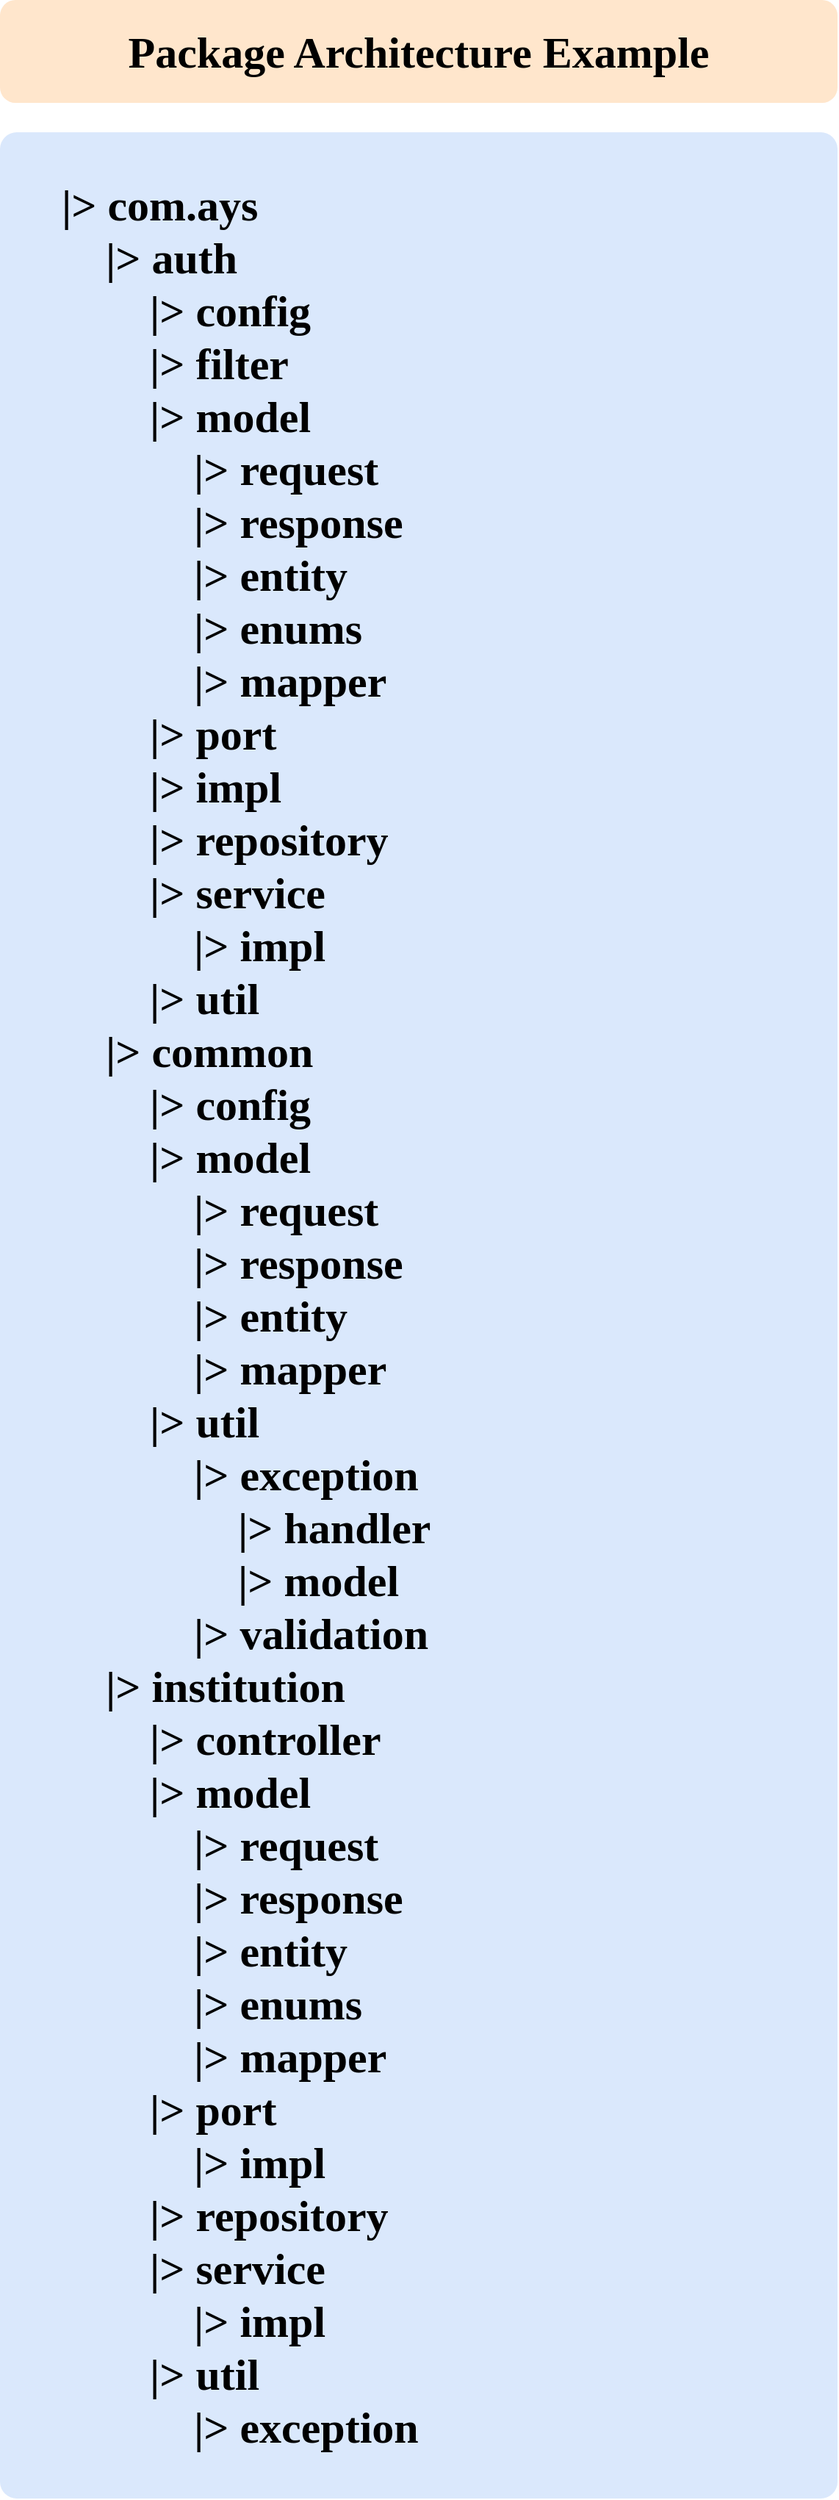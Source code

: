 <mxfile version="21.7.5" type="device">
  <diagram id="oAja92aLtV8-nm4wyNuC" name="Page-1">
    <mxGraphModel dx="464" dy="1947" grid="1" gridSize="10" guides="1" tooltips="1" connect="1" arrows="1" fold="1" page="1" pageScale="1" pageWidth="850" pageHeight="1100" math="0" shadow="0">
      <root>
        <mxCell id="0" />
        <mxCell id="1" parent="0" />
        <mxCell id="15ai8COhKtAot5R4Fir9-45" value="Package Architecture Example" style="rounded=1;whiteSpace=wrap;html=1;fontSize=30;fillColor=#ffe6cc;strokeColor=none;fontFamily=SF Mono;fontStyle=1" parent="1" vertex="1">
          <mxGeometry x="1510" y="-30" width="570" height="70" as="geometry" />
        </mxCell>
        <mxCell id="15ai8COhKtAot5R4Fir9-53" value="&lt;blockquote style=&quot;margin: 0 0 0 40px ; border: none ; padding: 0px&quot;&gt;&lt;div&gt;&lt;b&gt;|&amp;gt; com.ays&lt;/b&gt;&lt;/div&gt;&lt;div&gt;&lt;b&gt;&amp;nbsp; &amp;nbsp; |&amp;gt; auth&lt;/b&gt;&lt;/div&gt;&lt;div&gt;&lt;b&gt;&amp;nbsp; &amp;nbsp; &amp;nbsp; &amp;nbsp; |&amp;gt; config&lt;/b&gt;&lt;/div&gt;&lt;div&gt;&lt;b&gt;&amp;nbsp; &amp;nbsp; &amp;nbsp; &amp;nbsp; |&amp;gt; filter&lt;/b&gt;&lt;/div&gt;&lt;div&gt;&lt;div style=&quot;border-color: var(--border-color);&quot;&gt;&lt;b style=&quot;border-color: var(--border-color);&quot;&gt;&amp;nbsp; &amp;nbsp; &amp;nbsp; &amp;nbsp; |&amp;gt; model&lt;/b&gt;&lt;/div&gt;&lt;div style=&quot;border-color: var(--border-color);&quot;&gt;&lt;b style=&quot;border-color: var(--border-color);&quot;&gt;&amp;nbsp; &amp;nbsp; &amp;nbsp; &amp;nbsp; &amp;nbsp; &amp;nbsp; |&amp;gt; request&lt;/b&gt;&lt;/div&gt;&lt;div style=&quot;border-color: var(--border-color);&quot;&gt;&lt;b style=&quot;border-color: var(--border-color);&quot;&gt;&amp;nbsp; &amp;nbsp; &amp;nbsp; &amp;nbsp; &amp;nbsp; &amp;nbsp; |&amp;gt; response&lt;/b&gt;&lt;/div&gt;&lt;div style=&quot;border-color: var(--border-color);&quot;&gt;&lt;b style=&quot;border-color: var(--border-color);&quot;&gt;&amp;nbsp; &amp;nbsp; &amp;nbsp; &amp;nbsp; &amp;nbsp; &amp;nbsp; |&amp;gt; entity&lt;/b&gt;&lt;/div&gt;&lt;div style=&quot;border-color: var(--border-color);&quot;&gt;&lt;b style=&quot;border-color: var(--border-color);&quot;&gt;&amp;nbsp; &amp;nbsp; &amp;nbsp; &amp;nbsp; &amp;nbsp; &amp;nbsp; |&amp;gt; enums&lt;/b&gt;&lt;/div&gt;&lt;div style=&quot;border-color: var(--border-color);&quot;&gt;&lt;b style=&quot;border-color: var(--border-color);&quot;&gt;&amp;nbsp; &amp;nbsp; &amp;nbsp; &amp;nbsp; &amp;nbsp; &amp;nbsp; |&amp;gt; mapper&lt;/b&gt;&lt;/div&gt;&lt;/div&gt;&lt;div style=&quot;border-color: var(--border-color);&quot;&gt;&lt;b style=&quot;border-color: var(--border-color);&quot;&gt;&lt;b style=&quot;border-color: var(--border-color);&quot;&gt;&amp;nbsp; &amp;nbsp; &amp;nbsp; &amp;nbsp; |&amp;gt; port&lt;/b&gt;&lt;br style=&quot;border-color: var(--border-color);&quot;&gt;&lt;/b&gt;&lt;/div&gt;&lt;div style=&quot;border-color: var(--border-color);&quot;&gt;&lt;b style=&quot;border-color: var(--border-color);&quot;&gt;&lt;b style=&quot;border-color: var(--border-color);&quot;&gt;&lt;span style=&quot;&quot;&gt;&lt;span style=&quot;white-space: pre;&quot;&gt;&amp;nbsp;&amp;nbsp;&amp;nbsp;&amp;nbsp;&lt;/span&gt;&lt;/span&gt;&amp;nbsp; &amp;nbsp; |&amp;gt; impl&lt;br&gt;&lt;/b&gt;&lt;/b&gt;&lt;/div&gt;&lt;div style=&quot;border-color: var(--border-color);&quot;&gt;&lt;b style=&quot;border-color: var(--border-color);&quot;&gt;&lt;b style=&quot;border-color: var(--border-color);&quot;&gt;&amp;nbsp; &amp;nbsp; &amp;nbsp; &amp;nbsp; |&amp;gt; repository&lt;/b&gt;&lt;br&gt;&lt;/b&gt;&lt;/div&gt;&lt;div&gt;&lt;b&gt;&amp;nbsp; &amp;nbsp; &amp;nbsp; &amp;nbsp; |&amp;gt; service&lt;/b&gt;&lt;/div&gt;&lt;div&gt;&lt;b&gt;&amp;nbsp; &amp;nbsp; &amp;nbsp; &amp;nbsp; &amp;nbsp; &amp;nbsp; |&amp;gt; impl&lt;/b&gt;&lt;/div&gt;&lt;div&gt;&lt;b&gt;&amp;nbsp; &amp;nbsp; &amp;nbsp; &amp;nbsp; |&amp;gt; util&lt;/b&gt;&lt;/div&gt;&lt;div&gt;&lt;b&gt;&amp;nbsp; &amp;nbsp; |&amp;gt; common&lt;/b&gt;&lt;/div&gt;&lt;div&gt;&lt;b&gt;&amp;nbsp; &amp;nbsp; &amp;nbsp; &amp;nbsp; |&amp;gt; config&lt;/b&gt;&lt;/div&gt;&lt;div&gt;&lt;b&gt;&amp;nbsp; &amp;nbsp; &amp;nbsp; &amp;nbsp; |&amp;gt; model&lt;/b&gt;&lt;/div&gt;&lt;div&gt;&lt;div style=&quot;border-color: var(--border-color);&quot;&gt;&lt;b style=&quot;border-color: var(--border-color);&quot;&gt;&amp;nbsp; &amp;nbsp; &amp;nbsp; &amp;nbsp; &amp;nbsp; &amp;nbsp; |&amp;gt; request&lt;/b&gt;&lt;/div&gt;&lt;div style=&quot;border-color: var(--border-color);&quot;&gt;&lt;b style=&quot;border-color: var(--border-color);&quot;&gt;&amp;nbsp; &amp;nbsp; &amp;nbsp; &amp;nbsp; &amp;nbsp; &amp;nbsp; |&amp;gt; response&lt;/b&gt;&lt;/div&gt;&lt;/div&gt;&lt;div&gt;&lt;b&gt;&amp;nbsp; &amp;nbsp; &amp;nbsp; &amp;nbsp; &amp;nbsp; &amp;nbsp; |&amp;gt; entity&lt;/b&gt;&lt;/div&gt;&lt;div&gt;&lt;b&gt;&amp;nbsp; &amp;nbsp; &amp;nbsp; &amp;nbsp; &amp;nbsp; &amp;nbsp; |&amp;gt; mapper&lt;/b&gt;&lt;/div&gt;&lt;div&gt;&lt;b&gt;&amp;nbsp; &amp;nbsp; &amp;nbsp; &amp;nbsp; |&amp;gt; util&lt;/b&gt;&lt;/div&gt;&lt;div&gt;&lt;b&gt;&amp;nbsp; &amp;nbsp; &amp;nbsp; &amp;nbsp; &amp;nbsp; &amp;nbsp; |&amp;gt; exception&lt;/b&gt;&lt;/div&gt;&lt;div&gt;&lt;b&gt;&amp;nbsp; &amp;nbsp; &amp;nbsp; &amp;nbsp; &amp;nbsp; &amp;nbsp; &amp;nbsp; &amp;nbsp; |&amp;gt; handler&lt;/b&gt;&lt;/div&gt;&lt;div&gt;&lt;b&gt;&amp;nbsp; &amp;nbsp; &amp;nbsp; &amp;nbsp; &amp;nbsp; &amp;nbsp; &amp;nbsp; &amp;nbsp; |&amp;gt; model&lt;/b&gt;&lt;/div&gt;&lt;div&gt;&lt;b&gt;&amp;nbsp; &amp;nbsp; &amp;nbsp; &amp;nbsp; &amp;nbsp; &amp;nbsp; |&amp;gt; validation&lt;/b&gt;&lt;/div&gt;&lt;div&gt;&lt;b&gt;&amp;nbsp; &amp;nbsp; |&amp;gt; institution&lt;/b&gt;&lt;/div&gt;&lt;div&gt;&lt;b&gt;&amp;nbsp; &amp;nbsp; &amp;nbsp; &amp;nbsp; |&amp;gt; controller&lt;/b&gt;&lt;/div&gt;&lt;div&gt;&lt;b&gt;&amp;nbsp; &amp;nbsp; &amp;nbsp; &amp;nbsp; |&amp;gt; model&lt;/b&gt;&lt;/div&gt;&lt;div&gt;&lt;b&gt;&amp;nbsp; &amp;nbsp; &amp;nbsp; &amp;nbsp; &amp;nbsp; &amp;nbsp; |&amp;gt; request&lt;/b&gt;&lt;/div&gt;&lt;div&gt;&lt;b style=&quot;border-color: var(--border-color);&quot;&gt;&amp;nbsp; &amp;nbsp; &amp;nbsp; &amp;nbsp; &amp;nbsp; &amp;nbsp; |&amp;gt; response&lt;/b&gt;&lt;/div&gt;&lt;div&gt;&lt;b&gt;&amp;nbsp; &amp;nbsp; &amp;nbsp; &amp;nbsp; &amp;nbsp; &amp;nbsp; |&amp;gt; entity&lt;/b&gt;&lt;/div&gt;&lt;div&gt;&lt;b&gt;&amp;nbsp; &amp;nbsp; &amp;nbsp; &amp;nbsp; &amp;nbsp; &amp;nbsp; |&amp;gt; enums&lt;/b&gt;&lt;/div&gt;&lt;div&gt;&lt;b&gt;&amp;nbsp; &amp;nbsp; &amp;nbsp; &amp;nbsp; &amp;nbsp; &amp;nbsp; |&amp;gt; mapper&lt;/b&gt;&lt;/div&gt;&lt;div&gt;&lt;div style=&quot;border-color: var(--border-color);&quot;&gt;&lt;b style=&quot;border-color: var(--border-color);&quot;&gt;&lt;b style=&quot;border-color: var(--border-color);&quot;&gt;&amp;nbsp; &amp;nbsp; &amp;nbsp; &amp;nbsp; |&amp;gt; port&lt;/b&gt;&lt;br style=&quot;border-color: var(--border-color);&quot;&gt;&lt;/b&gt;&lt;/div&gt;&lt;div style=&quot;border-color: var(--border-color);&quot;&gt;&lt;b style=&quot;border-color: var(--border-color);&quot;&gt;&lt;span style=&quot;white-space: pre;&quot;&gt;&amp;nbsp;&amp;nbsp;&amp;nbsp;&amp;nbsp;&lt;/span&gt;&amp;nbsp; &amp;nbsp; &amp;nbsp; &amp;nbsp; |&amp;gt; impl&lt;/b&gt;&lt;/div&gt;&lt;/div&gt;&lt;div&gt;&lt;b&gt;&amp;nbsp; &amp;nbsp; &amp;nbsp; &amp;nbsp; |&amp;gt; repository&lt;/b&gt;&lt;/div&gt;&lt;div&gt;&lt;b&gt;&amp;nbsp; &amp;nbsp; &amp;nbsp; &amp;nbsp; |&amp;gt; service&lt;/b&gt;&lt;/div&gt;&lt;div&gt;&lt;b&gt;&amp;nbsp; &amp;nbsp; &amp;nbsp; &amp;nbsp; &amp;nbsp; &amp;nbsp; |&amp;gt; impl&lt;/b&gt;&lt;/div&gt;&lt;div&gt;&lt;b&gt;&amp;nbsp; &amp;nbsp; &amp;nbsp; &amp;nbsp; |&amp;gt; util&lt;/b&gt;&lt;/div&gt;&lt;div&gt;&lt;b&gt;&amp;nbsp; &amp;nbsp; &amp;nbsp; &amp;nbsp; &amp;nbsp; &amp;nbsp; |&amp;gt; exception&lt;/b&gt;&lt;/div&gt;&lt;/blockquote&gt;" style="rounded=1;whiteSpace=wrap;html=1;fontFamily=SF Mono;fontSize=30;arcSize=2;fillColor=#dae8fc;strokeColor=none;align=left;" parent="1" vertex="1">
          <mxGeometry x="1510" y="60" width="570" height="1610" as="geometry" />
        </mxCell>
      </root>
    </mxGraphModel>
  </diagram>
</mxfile>
